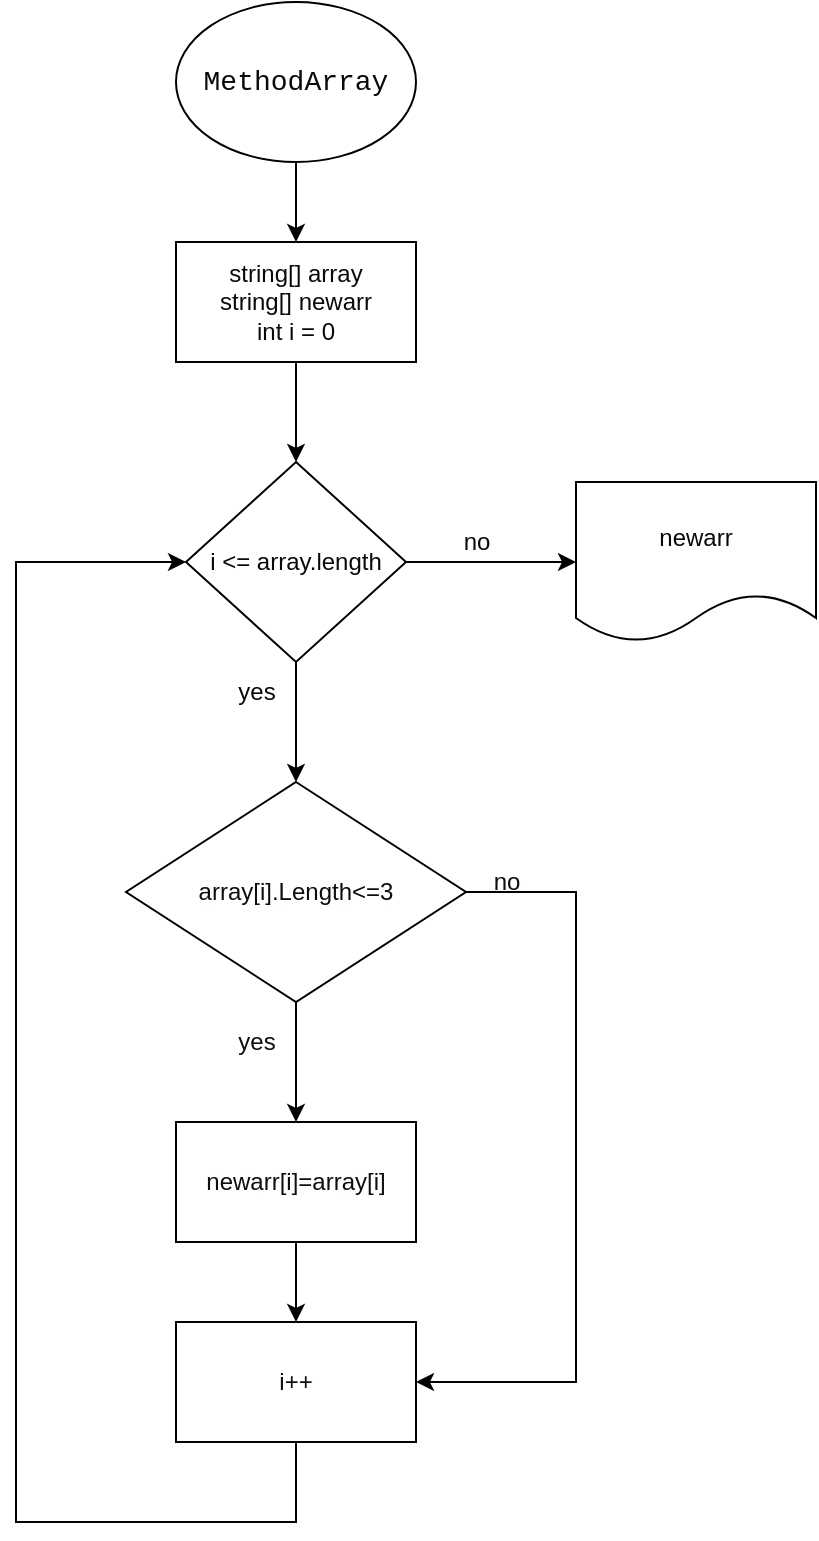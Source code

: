 <mxfile version="20.0.4" type="github">
  <diagram id="C5RBs43oDa-KdzZeNtuy" name="Page-1">
    <mxGraphModel dx="1038" dy="567" grid="1" gridSize="10" guides="1" tooltips="1" connect="1" arrows="1" fold="1" page="1" pageScale="1" pageWidth="827" pageHeight="1169" math="0" shadow="0">
      <root>
        <mxCell id="WIyWlLk6GJQsqaUBKTNV-0" />
        <mxCell id="WIyWlLk6GJQsqaUBKTNV-1" parent="WIyWlLk6GJQsqaUBKTNV-0" />
        <mxCell id="vWjAeTqxgq-_ZIZqtNwN-13" value="" style="edgeStyle=orthogonalEdgeStyle;rounded=0;orthogonalLoop=1;jettySize=auto;html=1;fontColor=#0A0A0A;" edge="1" parent="WIyWlLk6GJQsqaUBKTNV-1" source="vWjAeTqxgq-_ZIZqtNwN-10" target="vWjAeTqxgq-_ZIZqtNwN-11">
          <mxGeometry relative="1" as="geometry" />
        </mxCell>
        <mxCell id="vWjAeTqxgq-_ZIZqtNwN-10" value="&lt;font color=&quot;#0a0a0a&quot; face=&quot;Consolas, Courier New, monospace&quot;&gt;&lt;span style=&quot;font-size: 14px;&quot;&gt;MethodArray&lt;/span&gt;&lt;/font&gt;" style="ellipse;whiteSpace=wrap;html=1;" vertex="1" parent="WIyWlLk6GJQsqaUBKTNV-1">
          <mxGeometry x="330" y="50" width="120" height="80" as="geometry" />
        </mxCell>
        <mxCell id="vWjAeTqxgq-_ZIZqtNwN-14" value="" style="edgeStyle=orthogonalEdgeStyle;rounded=0;orthogonalLoop=1;jettySize=auto;html=1;fontColor=#0A0A0A;" edge="1" parent="WIyWlLk6GJQsqaUBKTNV-1" source="vWjAeTqxgq-_ZIZqtNwN-11" target="vWjAeTqxgq-_ZIZqtNwN-12">
          <mxGeometry relative="1" as="geometry" />
        </mxCell>
        <mxCell id="vWjAeTqxgq-_ZIZqtNwN-11" value="string[] array&lt;br&gt;string[] newarr&lt;br&gt;int i = 0" style="rounded=0;whiteSpace=wrap;html=1;fontColor=#0A0A0A;" vertex="1" parent="WIyWlLk6GJQsqaUBKTNV-1">
          <mxGeometry x="330" y="170" width="120" height="60" as="geometry" />
        </mxCell>
        <mxCell id="vWjAeTqxgq-_ZIZqtNwN-16" value="" style="edgeStyle=orthogonalEdgeStyle;rounded=0;orthogonalLoop=1;jettySize=auto;html=1;fontColor=#0A0A0A;" edge="1" parent="WIyWlLk6GJQsqaUBKTNV-1" source="vWjAeTqxgq-_ZIZqtNwN-12" target="vWjAeTqxgq-_ZIZqtNwN-15">
          <mxGeometry relative="1" as="geometry" />
        </mxCell>
        <mxCell id="vWjAeTqxgq-_ZIZqtNwN-19" value="" style="edgeStyle=orthogonalEdgeStyle;rounded=0;orthogonalLoop=1;jettySize=auto;html=1;fontColor=#0A0A0A;" edge="1" parent="WIyWlLk6GJQsqaUBKTNV-1" source="vWjAeTqxgq-_ZIZqtNwN-12" target="vWjAeTqxgq-_ZIZqtNwN-18">
          <mxGeometry relative="1" as="geometry" />
        </mxCell>
        <mxCell id="vWjAeTqxgq-_ZIZqtNwN-12" value="i &amp;lt;= array.length" style="rhombus;whiteSpace=wrap;html=1;fontColor=#0A0A0A;" vertex="1" parent="WIyWlLk6GJQsqaUBKTNV-1">
          <mxGeometry x="335" y="280" width="110" height="100" as="geometry" />
        </mxCell>
        <mxCell id="vWjAeTqxgq-_ZIZqtNwN-15" value="newarr" style="shape=document;whiteSpace=wrap;html=1;boundedLbl=1;fontColor=#0A0A0A;" vertex="1" parent="WIyWlLk6GJQsqaUBKTNV-1">
          <mxGeometry x="530" y="290" width="120" height="80" as="geometry" />
        </mxCell>
        <mxCell id="vWjAeTqxgq-_ZIZqtNwN-17" value="no" style="text;html=1;align=center;verticalAlign=middle;resizable=0;points=[];autosize=1;strokeColor=none;fillColor=none;fontColor=#0A0A0A;" vertex="1" parent="WIyWlLk6GJQsqaUBKTNV-1">
          <mxGeometry x="460" y="305" width="40" height="30" as="geometry" />
        </mxCell>
        <mxCell id="vWjAeTqxgq-_ZIZqtNwN-23" value="" style="edgeStyle=orthogonalEdgeStyle;rounded=0;orthogonalLoop=1;jettySize=auto;html=1;fontColor=#0B0F12;" edge="1" parent="WIyWlLk6GJQsqaUBKTNV-1" source="vWjAeTqxgq-_ZIZqtNwN-18" target="vWjAeTqxgq-_ZIZqtNwN-22">
          <mxGeometry relative="1" as="geometry" />
        </mxCell>
        <mxCell id="vWjAeTqxgq-_ZIZqtNwN-28" style="edgeStyle=orthogonalEdgeStyle;rounded=0;orthogonalLoop=1;jettySize=auto;html=1;exitX=1;exitY=0.5;exitDx=0;exitDy=0;entryX=1;entryY=0.5;entryDx=0;entryDy=0;fontColor=#0B0F12;" edge="1" parent="WIyWlLk6GJQsqaUBKTNV-1" source="vWjAeTqxgq-_ZIZqtNwN-18" target="vWjAeTqxgq-_ZIZqtNwN-26">
          <mxGeometry relative="1" as="geometry">
            <Array as="points">
              <mxPoint x="530" y="495" />
              <mxPoint x="530" y="740" />
            </Array>
          </mxGeometry>
        </mxCell>
        <mxCell id="vWjAeTqxgq-_ZIZqtNwN-18" value="&lt;font color=&quot;#0b0f12&quot;&gt;array[i].Length&amp;lt;=3&lt;/font&gt;" style="rhombus;whiteSpace=wrap;html=1;fontColor=#0A0A0A;" vertex="1" parent="WIyWlLk6GJQsqaUBKTNV-1">
          <mxGeometry x="305" y="440" width="170" height="110" as="geometry" />
        </mxCell>
        <mxCell id="vWjAeTqxgq-_ZIZqtNwN-20" value="yes" style="text;html=1;align=center;verticalAlign=middle;resizable=0;points=[];autosize=1;strokeColor=none;fillColor=none;fontColor=#0A0A0A;" vertex="1" parent="WIyWlLk6GJQsqaUBKTNV-1">
          <mxGeometry x="350" y="380" width="40" height="30" as="geometry" />
        </mxCell>
        <mxCell id="vWjAeTqxgq-_ZIZqtNwN-25" style="edgeStyle=orthogonalEdgeStyle;rounded=0;orthogonalLoop=1;jettySize=auto;html=1;fontColor=#0B0F12;entryX=0;entryY=0.5;entryDx=0;entryDy=0;exitX=0.5;exitY=1;exitDx=0;exitDy=0;" edge="1" parent="WIyWlLk6GJQsqaUBKTNV-1" source="vWjAeTqxgq-_ZIZqtNwN-26" target="vWjAeTqxgq-_ZIZqtNwN-12">
          <mxGeometry relative="1" as="geometry">
            <mxPoint x="230" y="480" as="targetPoint" />
            <Array as="points">
              <mxPoint x="390" y="810" />
              <mxPoint x="250" y="810" />
              <mxPoint x="250" y="330" />
            </Array>
          </mxGeometry>
        </mxCell>
        <mxCell id="vWjAeTqxgq-_ZIZqtNwN-27" value="" style="edgeStyle=orthogonalEdgeStyle;rounded=0;orthogonalLoop=1;jettySize=auto;html=1;fontColor=#0B0F12;" edge="1" parent="WIyWlLk6GJQsqaUBKTNV-1" source="vWjAeTqxgq-_ZIZqtNwN-22" target="vWjAeTqxgq-_ZIZqtNwN-26">
          <mxGeometry relative="1" as="geometry" />
        </mxCell>
        <mxCell id="vWjAeTqxgq-_ZIZqtNwN-22" value="newarr[i]=array[i]" style="rounded=0;whiteSpace=wrap;html=1;fontColor=#0B0F12;" vertex="1" parent="WIyWlLk6GJQsqaUBKTNV-1">
          <mxGeometry x="330" y="610" width="120" height="60" as="geometry" />
        </mxCell>
        <mxCell id="vWjAeTqxgq-_ZIZqtNwN-24" value="yes" style="text;html=1;align=center;verticalAlign=middle;resizable=0;points=[];autosize=1;strokeColor=none;fillColor=none;fontColor=#0B0F12;" vertex="1" parent="WIyWlLk6GJQsqaUBKTNV-1">
          <mxGeometry x="350" y="555" width="40" height="30" as="geometry" />
        </mxCell>
        <mxCell id="vWjAeTqxgq-_ZIZqtNwN-26" value="i++" style="rounded=0;whiteSpace=wrap;html=1;fontColor=#0B0F12;" vertex="1" parent="WIyWlLk6GJQsqaUBKTNV-1">
          <mxGeometry x="330" y="710" width="120" height="60" as="geometry" />
        </mxCell>
        <mxCell id="vWjAeTqxgq-_ZIZqtNwN-29" value="no" style="text;html=1;align=center;verticalAlign=middle;resizable=0;points=[];autosize=1;strokeColor=none;fillColor=none;fontColor=#0B0F12;" vertex="1" parent="WIyWlLk6GJQsqaUBKTNV-1">
          <mxGeometry x="475" y="475" width="40" height="30" as="geometry" />
        </mxCell>
      </root>
    </mxGraphModel>
  </diagram>
</mxfile>
